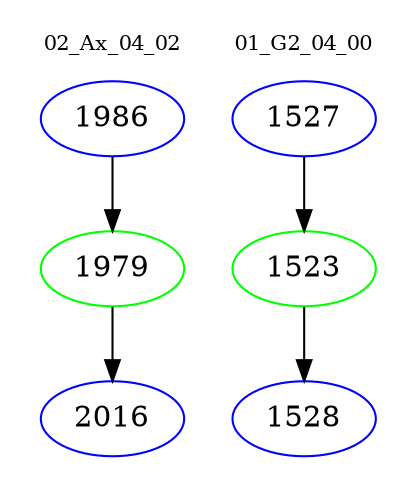 digraph{
subgraph cluster_0 {
color = white
label = "02_Ax_04_02";
fontsize=10;
T0_1986 [label="1986", color="blue"]
T0_1986 -> T0_1979 [color="black"]
T0_1979 [label="1979", color="green"]
T0_1979 -> T0_2016 [color="black"]
T0_2016 [label="2016", color="blue"]
}
subgraph cluster_1 {
color = white
label = "01_G2_04_00";
fontsize=10;
T1_1527 [label="1527", color="blue"]
T1_1527 -> T1_1523 [color="black"]
T1_1523 [label="1523", color="green"]
T1_1523 -> T1_1528 [color="black"]
T1_1528 [label="1528", color="blue"]
}
}
